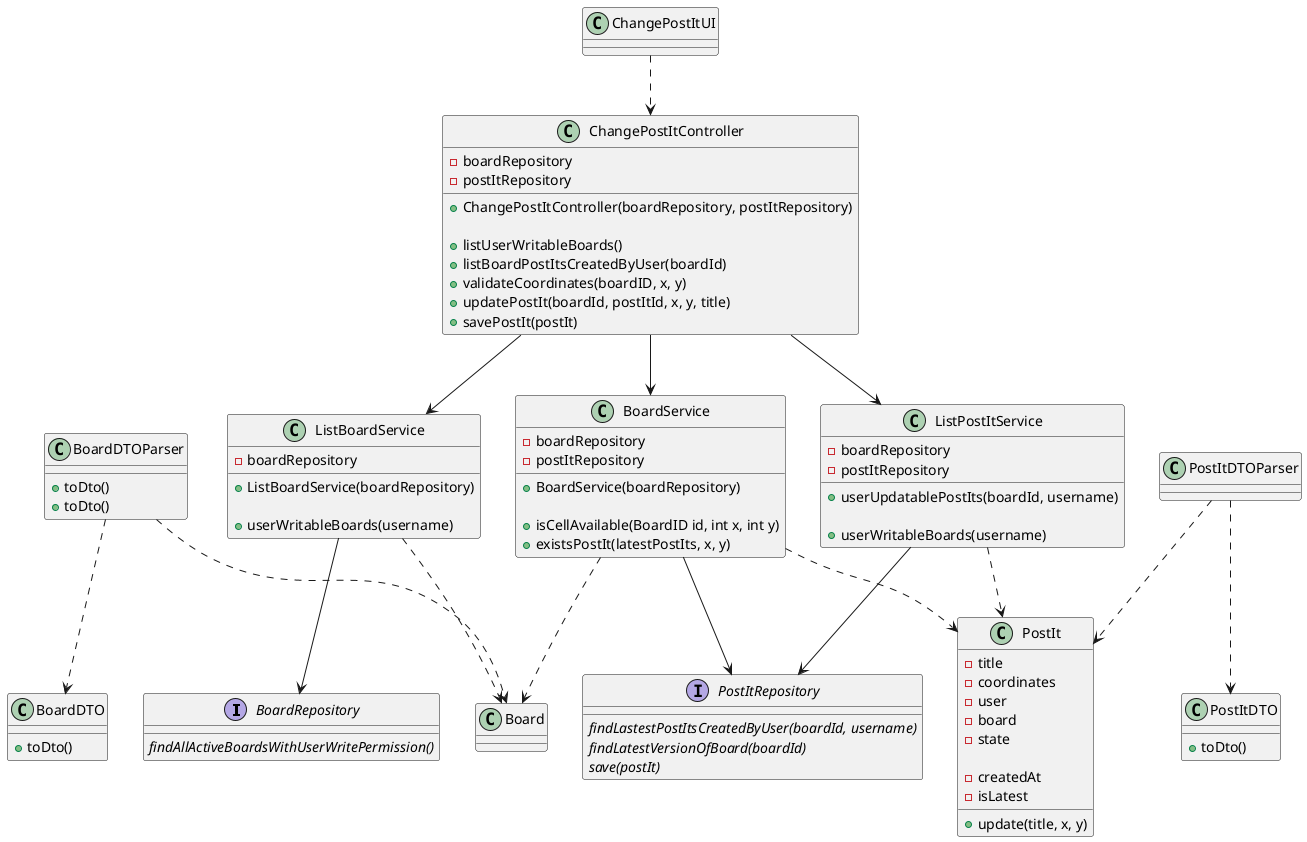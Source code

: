 @startuml US3007_CD

interface BoardRepository {
  {abstract} findAllActiveBoardsWithUserWritePermission()
}

interface PostItRepository {
  {abstract} findLastestPostItsCreatedByUser(boardId, username)
  {abstract} findLatestVersionOfBoard(boardId)
  {abstract} save(postIt)
}

class ListBoardService {
  - boardRepository

  + ListBoardService(boardRepository)

  + userWritableBoards(username)
}

class ListPostItService {
  - boardRepository
  - postItRepository

  + userUpdatablePostIts(boardId, username)

  + userWritableBoards(username)
}

class BoardService {
  - boardRepository
  - postItRepository

  + BoardService(boardRepository)

  + isCellAvailable(BoardID id, int x, int y)
  + existsPostIt(latestPostIts, x, y)
}

class ChangePostItUI {}

class ChangePostItController {
  - boardRepository
  - postItRepository

  + ChangePostItController(boardRepository, postItRepository)

  + listUserWritableBoards()
  + listBoardPostItsCreatedByUser(boardId)
  + validateCoordinates(boardID, x, y)
  + updatePostIt(boardId, postItId, x, y, title)
  + savePostIt(postIt)
}

class PostIt {
  - title
  - coordinates
  - user
  - board
  - state

  - createdAt
  - isLatest

  + update(title, x, y)
}

class PostItDTO {
  + toDto()
}

class BoardDTOParser {
  + toDto()
}

class Board {
}


class BoardDTO {
  + toDto()
}

class BoardDTOParser {
  + toDto()
}


ChangePostItUI ..> ChangePostItController
ChangePostItController --> ListBoardService
ChangePostItController --> BoardService
ChangePostItController --> ListPostItService

ListBoardService ..> Board
ListBoardService --> BoardRepository
BoardService --> PostItRepository
ListPostItService --> PostItRepository

BoardService ..> PostIt
ListPostItService ..> PostIt
BoardService ..> Board
BoardDTOParser ..> BoardDTO
BoardDTOParser ..> Board

PostItDTOParser ..> PostItDTO
PostItDTOParser ..> PostIt

@enduml
